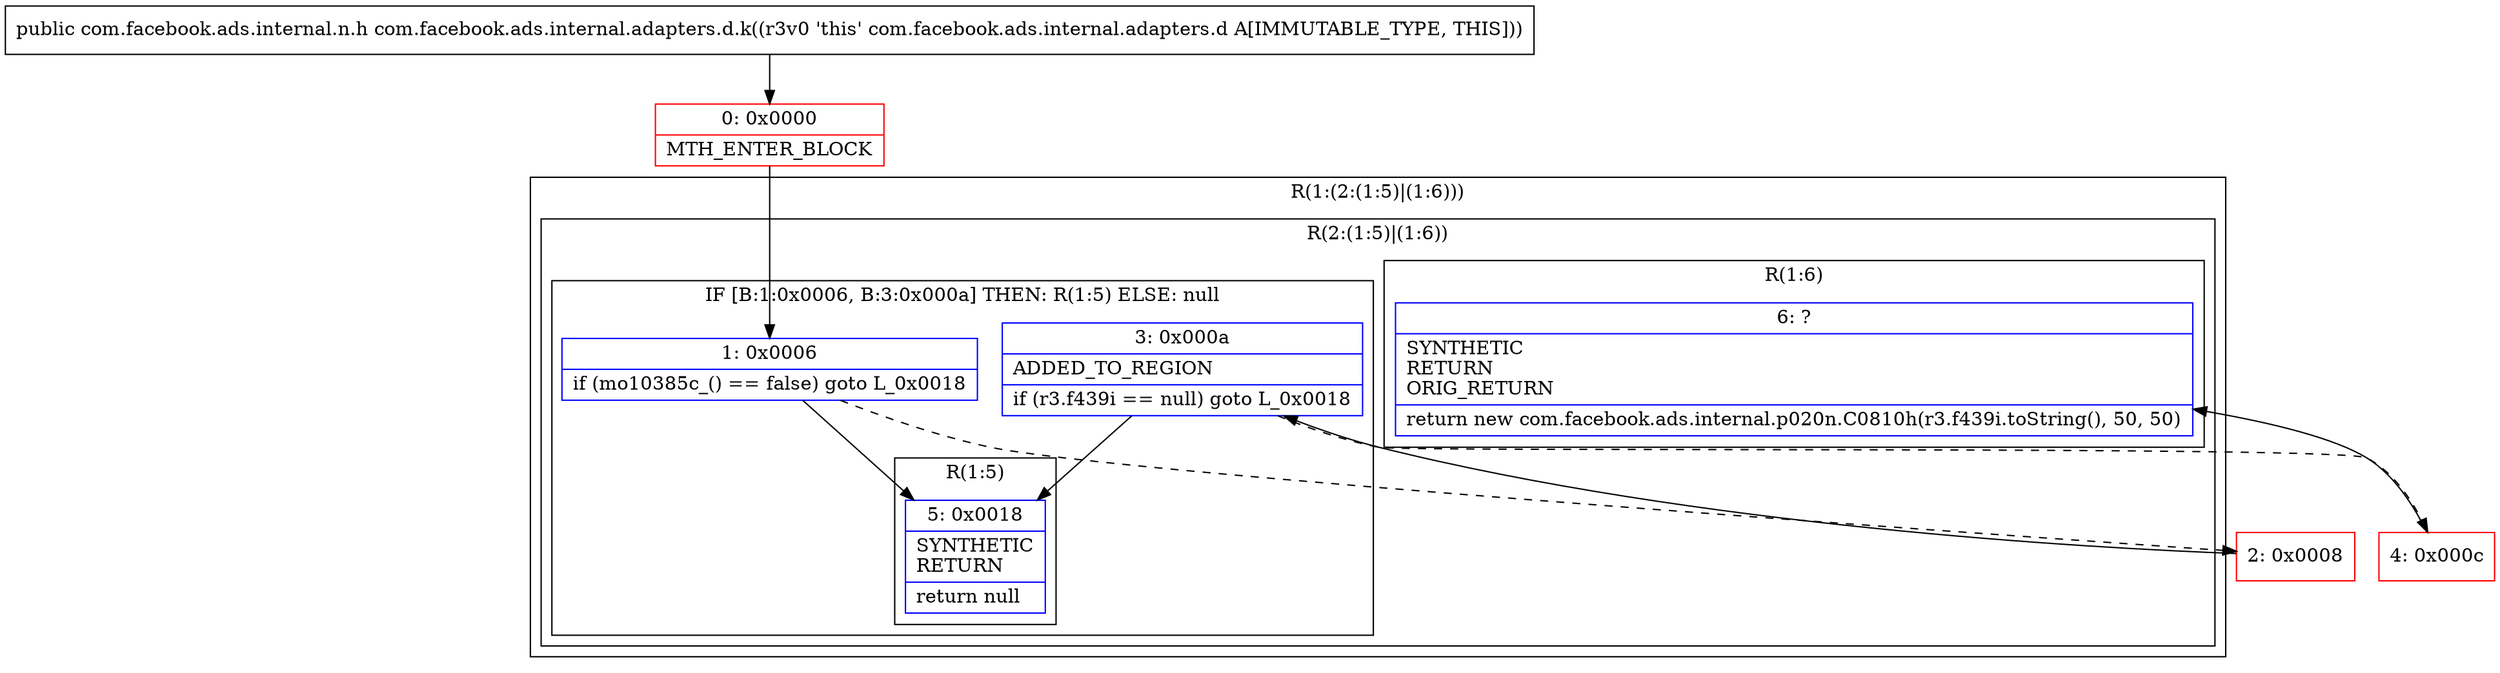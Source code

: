 digraph "CFG forcom.facebook.ads.internal.adapters.d.k()Lcom\/facebook\/ads\/internal\/n\/h;" {
subgraph cluster_Region_1628686518 {
label = "R(1:(2:(1:5)|(1:6)))";
node [shape=record,color=blue];
subgraph cluster_Region_1591566897 {
label = "R(2:(1:5)|(1:6))";
node [shape=record,color=blue];
subgraph cluster_IfRegion_1984177402 {
label = "IF [B:1:0x0006, B:3:0x000a] THEN: R(1:5) ELSE: null";
node [shape=record,color=blue];
Node_1 [shape=record,label="{1\:\ 0x0006|if (mo10385c_() == false) goto L_0x0018\l}"];
Node_3 [shape=record,label="{3\:\ 0x000a|ADDED_TO_REGION\l|if (r3.f439i == null) goto L_0x0018\l}"];
subgraph cluster_Region_2073062827 {
label = "R(1:5)";
node [shape=record,color=blue];
Node_5 [shape=record,label="{5\:\ 0x0018|SYNTHETIC\lRETURN\l|return null\l}"];
}
}
subgraph cluster_Region_79252503 {
label = "R(1:6)";
node [shape=record,color=blue];
Node_6 [shape=record,label="{6\:\ ?|SYNTHETIC\lRETURN\lORIG_RETURN\l|return new com.facebook.ads.internal.p020n.C0810h(r3.f439i.toString(), 50, 50)\l}"];
}
}
}
Node_0 [shape=record,color=red,label="{0\:\ 0x0000|MTH_ENTER_BLOCK\l}"];
Node_2 [shape=record,color=red,label="{2\:\ 0x0008}"];
Node_4 [shape=record,color=red,label="{4\:\ 0x000c}"];
MethodNode[shape=record,label="{public com.facebook.ads.internal.n.h com.facebook.ads.internal.adapters.d.k((r3v0 'this' com.facebook.ads.internal.adapters.d A[IMMUTABLE_TYPE, THIS])) }"];
MethodNode -> Node_0;
Node_1 -> Node_2[style=dashed];
Node_1 -> Node_5;
Node_3 -> Node_4[style=dashed];
Node_3 -> Node_5;
Node_0 -> Node_1;
Node_2 -> Node_3;
Node_4 -> Node_6;
}

